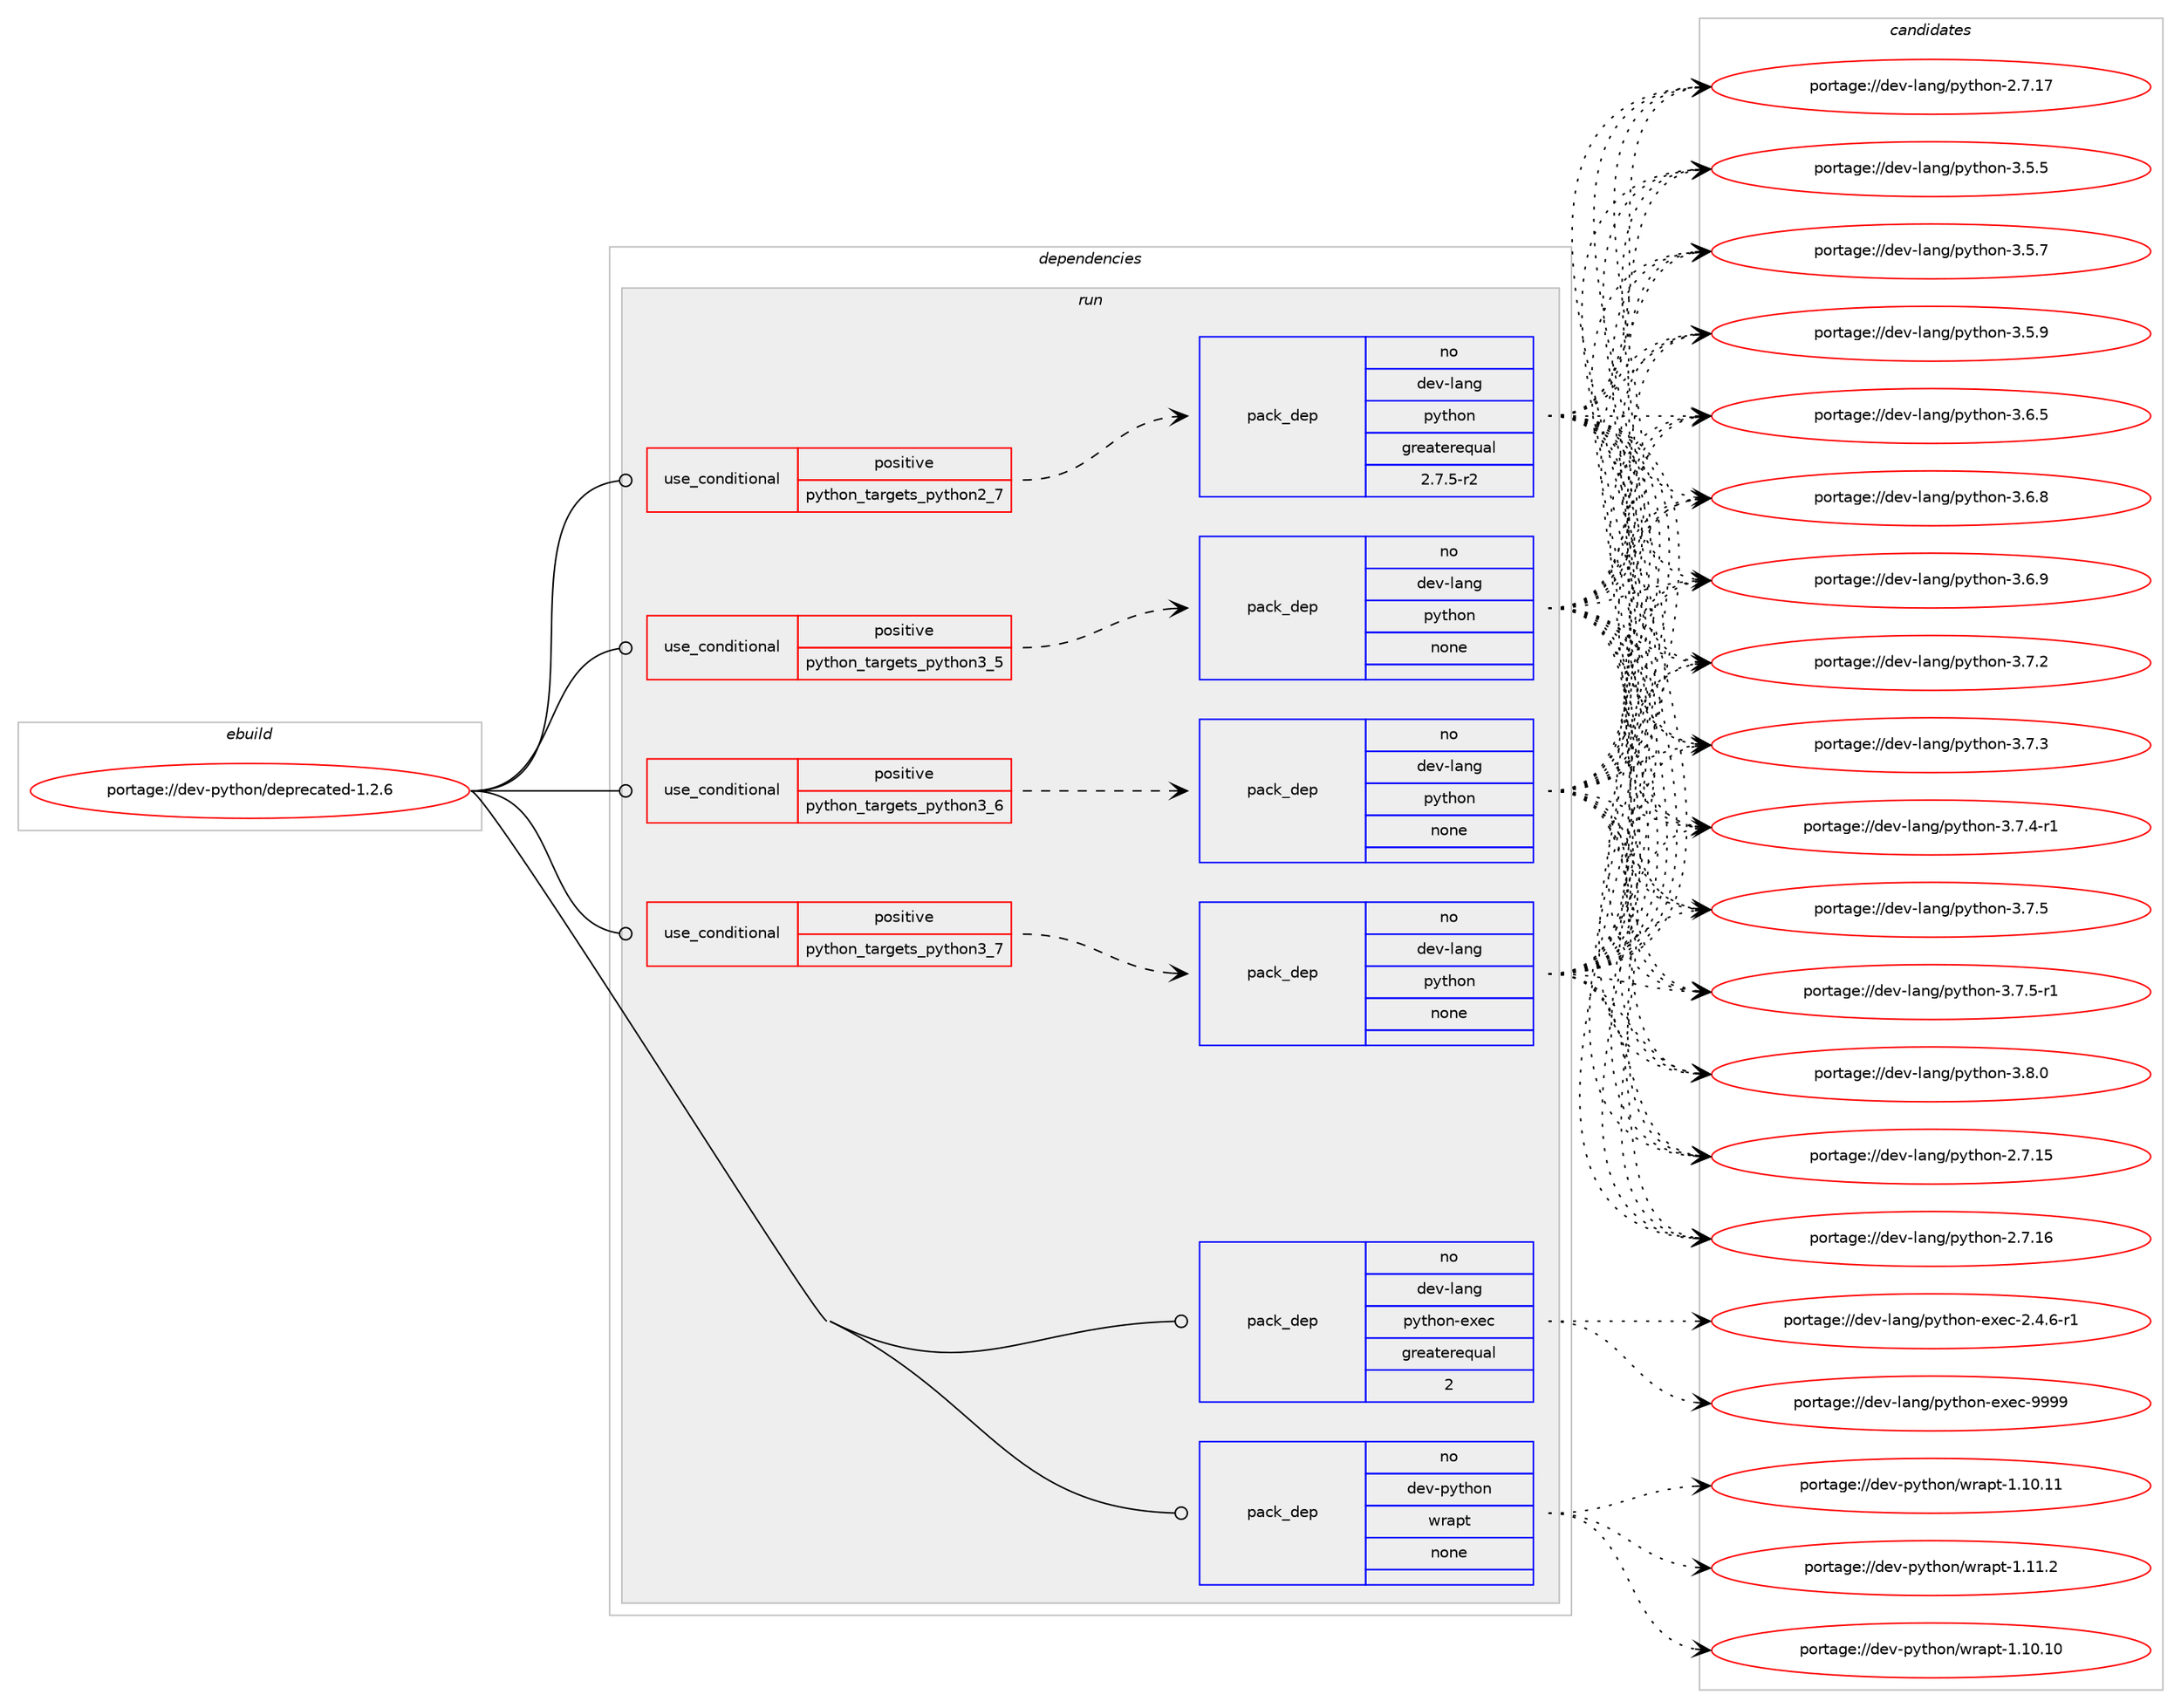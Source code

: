 digraph prolog {

# *************
# Graph options
# *************

newrank=true;
concentrate=true;
compound=true;
graph [rankdir=LR,fontname=Helvetica,fontsize=10,ranksep=1.5];#, ranksep=2.5, nodesep=0.2];
edge  [arrowhead=vee];
node  [fontname=Helvetica,fontsize=10];

# **********
# The ebuild
# **********

subgraph cluster_leftcol {
color=gray;
rank=same;
label=<<i>ebuild</i>>;
id [label="portage://dev-python/deprecated-1.2.6", color=red, width=4, href="../dev-python/deprecated-1.2.6.svg"];
}

# ****************
# The dependencies
# ****************

subgraph cluster_midcol {
color=gray;
label=<<i>dependencies</i>>;
subgraph cluster_compile {
fillcolor="#eeeeee";
style=filled;
label=<<i>compile</i>>;
}
subgraph cluster_compileandrun {
fillcolor="#eeeeee";
style=filled;
label=<<i>compile and run</i>>;
}
subgraph cluster_run {
fillcolor="#eeeeee";
style=filled;
label=<<i>run</i>>;
subgraph cond27551 {
dependency136015 [label=<<TABLE BORDER="0" CELLBORDER="1" CELLSPACING="0" CELLPADDING="4"><TR><TD ROWSPAN="3" CELLPADDING="10">use_conditional</TD></TR><TR><TD>positive</TD></TR><TR><TD>python_targets_python2_7</TD></TR></TABLE>>, shape=none, color=red];
subgraph pack105149 {
dependency136016 [label=<<TABLE BORDER="0" CELLBORDER="1" CELLSPACING="0" CELLPADDING="4" WIDTH="220"><TR><TD ROWSPAN="6" CELLPADDING="30">pack_dep</TD></TR><TR><TD WIDTH="110">no</TD></TR><TR><TD>dev-lang</TD></TR><TR><TD>python</TD></TR><TR><TD>greaterequal</TD></TR><TR><TD>2.7.5-r2</TD></TR></TABLE>>, shape=none, color=blue];
}
dependency136015:e -> dependency136016:w [weight=20,style="dashed",arrowhead="vee"];
}
id:e -> dependency136015:w [weight=20,style="solid",arrowhead="odot"];
subgraph cond27552 {
dependency136017 [label=<<TABLE BORDER="0" CELLBORDER="1" CELLSPACING="0" CELLPADDING="4"><TR><TD ROWSPAN="3" CELLPADDING="10">use_conditional</TD></TR><TR><TD>positive</TD></TR><TR><TD>python_targets_python3_5</TD></TR></TABLE>>, shape=none, color=red];
subgraph pack105150 {
dependency136018 [label=<<TABLE BORDER="0" CELLBORDER="1" CELLSPACING="0" CELLPADDING="4" WIDTH="220"><TR><TD ROWSPAN="6" CELLPADDING="30">pack_dep</TD></TR><TR><TD WIDTH="110">no</TD></TR><TR><TD>dev-lang</TD></TR><TR><TD>python</TD></TR><TR><TD>none</TD></TR><TR><TD></TD></TR></TABLE>>, shape=none, color=blue];
}
dependency136017:e -> dependency136018:w [weight=20,style="dashed",arrowhead="vee"];
}
id:e -> dependency136017:w [weight=20,style="solid",arrowhead="odot"];
subgraph cond27553 {
dependency136019 [label=<<TABLE BORDER="0" CELLBORDER="1" CELLSPACING="0" CELLPADDING="4"><TR><TD ROWSPAN="3" CELLPADDING="10">use_conditional</TD></TR><TR><TD>positive</TD></TR><TR><TD>python_targets_python3_6</TD></TR></TABLE>>, shape=none, color=red];
subgraph pack105151 {
dependency136020 [label=<<TABLE BORDER="0" CELLBORDER="1" CELLSPACING="0" CELLPADDING="4" WIDTH="220"><TR><TD ROWSPAN="6" CELLPADDING="30">pack_dep</TD></TR><TR><TD WIDTH="110">no</TD></TR><TR><TD>dev-lang</TD></TR><TR><TD>python</TD></TR><TR><TD>none</TD></TR><TR><TD></TD></TR></TABLE>>, shape=none, color=blue];
}
dependency136019:e -> dependency136020:w [weight=20,style="dashed",arrowhead="vee"];
}
id:e -> dependency136019:w [weight=20,style="solid",arrowhead="odot"];
subgraph cond27554 {
dependency136021 [label=<<TABLE BORDER="0" CELLBORDER="1" CELLSPACING="0" CELLPADDING="4"><TR><TD ROWSPAN="3" CELLPADDING="10">use_conditional</TD></TR><TR><TD>positive</TD></TR><TR><TD>python_targets_python3_7</TD></TR></TABLE>>, shape=none, color=red];
subgraph pack105152 {
dependency136022 [label=<<TABLE BORDER="0" CELLBORDER="1" CELLSPACING="0" CELLPADDING="4" WIDTH="220"><TR><TD ROWSPAN="6" CELLPADDING="30">pack_dep</TD></TR><TR><TD WIDTH="110">no</TD></TR><TR><TD>dev-lang</TD></TR><TR><TD>python</TD></TR><TR><TD>none</TD></TR><TR><TD></TD></TR></TABLE>>, shape=none, color=blue];
}
dependency136021:e -> dependency136022:w [weight=20,style="dashed",arrowhead="vee"];
}
id:e -> dependency136021:w [weight=20,style="solid",arrowhead="odot"];
subgraph pack105153 {
dependency136023 [label=<<TABLE BORDER="0" CELLBORDER="1" CELLSPACING="0" CELLPADDING="4" WIDTH="220"><TR><TD ROWSPAN="6" CELLPADDING="30">pack_dep</TD></TR><TR><TD WIDTH="110">no</TD></TR><TR><TD>dev-lang</TD></TR><TR><TD>python-exec</TD></TR><TR><TD>greaterequal</TD></TR><TR><TD>2</TD></TR></TABLE>>, shape=none, color=blue];
}
id:e -> dependency136023:w [weight=20,style="solid",arrowhead="odot"];
subgraph pack105154 {
dependency136024 [label=<<TABLE BORDER="0" CELLBORDER="1" CELLSPACING="0" CELLPADDING="4" WIDTH="220"><TR><TD ROWSPAN="6" CELLPADDING="30">pack_dep</TD></TR><TR><TD WIDTH="110">no</TD></TR><TR><TD>dev-python</TD></TR><TR><TD>wrapt</TD></TR><TR><TD>none</TD></TR><TR><TD></TD></TR></TABLE>>, shape=none, color=blue];
}
id:e -> dependency136024:w [weight=20,style="solid",arrowhead="odot"];
}
}

# **************
# The candidates
# **************

subgraph cluster_choices {
rank=same;
color=gray;
label=<<i>candidates</i>>;

subgraph choice105149 {
color=black;
nodesep=1;
choiceportage10010111845108971101034711212111610411111045504655464953 [label="portage://dev-lang/python-2.7.15", color=red, width=4,href="../dev-lang/python-2.7.15.svg"];
choiceportage10010111845108971101034711212111610411111045504655464954 [label="portage://dev-lang/python-2.7.16", color=red, width=4,href="../dev-lang/python-2.7.16.svg"];
choiceportage10010111845108971101034711212111610411111045504655464955 [label="portage://dev-lang/python-2.7.17", color=red, width=4,href="../dev-lang/python-2.7.17.svg"];
choiceportage100101118451089711010347112121116104111110455146534653 [label="portage://dev-lang/python-3.5.5", color=red, width=4,href="../dev-lang/python-3.5.5.svg"];
choiceportage100101118451089711010347112121116104111110455146534655 [label="portage://dev-lang/python-3.5.7", color=red, width=4,href="../dev-lang/python-3.5.7.svg"];
choiceportage100101118451089711010347112121116104111110455146534657 [label="portage://dev-lang/python-3.5.9", color=red, width=4,href="../dev-lang/python-3.5.9.svg"];
choiceportage100101118451089711010347112121116104111110455146544653 [label="portage://dev-lang/python-3.6.5", color=red, width=4,href="../dev-lang/python-3.6.5.svg"];
choiceportage100101118451089711010347112121116104111110455146544656 [label="portage://dev-lang/python-3.6.8", color=red, width=4,href="../dev-lang/python-3.6.8.svg"];
choiceportage100101118451089711010347112121116104111110455146544657 [label="portage://dev-lang/python-3.6.9", color=red, width=4,href="../dev-lang/python-3.6.9.svg"];
choiceportage100101118451089711010347112121116104111110455146554650 [label="portage://dev-lang/python-3.7.2", color=red, width=4,href="../dev-lang/python-3.7.2.svg"];
choiceportage100101118451089711010347112121116104111110455146554651 [label="portage://dev-lang/python-3.7.3", color=red, width=4,href="../dev-lang/python-3.7.3.svg"];
choiceportage1001011184510897110103471121211161041111104551465546524511449 [label="portage://dev-lang/python-3.7.4-r1", color=red, width=4,href="../dev-lang/python-3.7.4-r1.svg"];
choiceportage100101118451089711010347112121116104111110455146554653 [label="portage://dev-lang/python-3.7.5", color=red, width=4,href="../dev-lang/python-3.7.5.svg"];
choiceportage1001011184510897110103471121211161041111104551465546534511449 [label="portage://dev-lang/python-3.7.5-r1", color=red, width=4,href="../dev-lang/python-3.7.5-r1.svg"];
choiceportage100101118451089711010347112121116104111110455146564648 [label="portage://dev-lang/python-3.8.0", color=red, width=4,href="../dev-lang/python-3.8.0.svg"];
dependency136016:e -> choiceportage10010111845108971101034711212111610411111045504655464953:w [style=dotted,weight="100"];
dependency136016:e -> choiceportage10010111845108971101034711212111610411111045504655464954:w [style=dotted,weight="100"];
dependency136016:e -> choiceportage10010111845108971101034711212111610411111045504655464955:w [style=dotted,weight="100"];
dependency136016:e -> choiceportage100101118451089711010347112121116104111110455146534653:w [style=dotted,weight="100"];
dependency136016:e -> choiceportage100101118451089711010347112121116104111110455146534655:w [style=dotted,weight="100"];
dependency136016:e -> choiceportage100101118451089711010347112121116104111110455146534657:w [style=dotted,weight="100"];
dependency136016:e -> choiceportage100101118451089711010347112121116104111110455146544653:w [style=dotted,weight="100"];
dependency136016:e -> choiceportage100101118451089711010347112121116104111110455146544656:w [style=dotted,weight="100"];
dependency136016:e -> choiceportage100101118451089711010347112121116104111110455146544657:w [style=dotted,weight="100"];
dependency136016:e -> choiceportage100101118451089711010347112121116104111110455146554650:w [style=dotted,weight="100"];
dependency136016:e -> choiceportage100101118451089711010347112121116104111110455146554651:w [style=dotted,weight="100"];
dependency136016:e -> choiceportage1001011184510897110103471121211161041111104551465546524511449:w [style=dotted,weight="100"];
dependency136016:e -> choiceportage100101118451089711010347112121116104111110455146554653:w [style=dotted,weight="100"];
dependency136016:e -> choiceportage1001011184510897110103471121211161041111104551465546534511449:w [style=dotted,weight="100"];
dependency136016:e -> choiceportage100101118451089711010347112121116104111110455146564648:w [style=dotted,weight="100"];
}
subgraph choice105150 {
color=black;
nodesep=1;
choiceportage10010111845108971101034711212111610411111045504655464953 [label="portage://dev-lang/python-2.7.15", color=red, width=4,href="../dev-lang/python-2.7.15.svg"];
choiceportage10010111845108971101034711212111610411111045504655464954 [label="portage://dev-lang/python-2.7.16", color=red, width=4,href="../dev-lang/python-2.7.16.svg"];
choiceportage10010111845108971101034711212111610411111045504655464955 [label="portage://dev-lang/python-2.7.17", color=red, width=4,href="../dev-lang/python-2.7.17.svg"];
choiceportage100101118451089711010347112121116104111110455146534653 [label="portage://dev-lang/python-3.5.5", color=red, width=4,href="../dev-lang/python-3.5.5.svg"];
choiceportage100101118451089711010347112121116104111110455146534655 [label="portage://dev-lang/python-3.5.7", color=red, width=4,href="../dev-lang/python-3.5.7.svg"];
choiceportage100101118451089711010347112121116104111110455146534657 [label="portage://dev-lang/python-3.5.9", color=red, width=4,href="../dev-lang/python-3.5.9.svg"];
choiceportage100101118451089711010347112121116104111110455146544653 [label="portage://dev-lang/python-3.6.5", color=red, width=4,href="../dev-lang/python-3.6.5.svg"];
choiceportage100101118451089711010347112121116104111110455146544656 [label="portage://dev-lang/python-3.6.8", color=red, width=4,href="../dev-lang/python-3.6.8.svg"];
choiceportage100101118451089711010347112121116104111110455146544657 [label="portage://dev-lang/python-3.6.9", color=red, width=4,href="../dev-lang/python-3.6.9.svg"];
choiceportage100101118451089711010347112121116104111110455146554650 [label="portage://dev-lang/python-3.7.2", color=red, width=4,href="../dev-lang/python-3.7.2.svg"];
choiceportage100101118451089711010347112121116104111110455146554651 [label="portage://dev-lang/python-3.7.3", color=red, width=4,href="../dev-lang/python-3.7.3.svg"];
choiceportage1001011184510897110103471121211161041111104551465546524511449 [label="portage://dev-lang/python-3.7.4-r1", color=red, width=4,href="../dev-lang/python-3.7.4-r1.svg"];
choiceportage100101118451089711010347112121116104111110455146554653 [label="portage://dev-lang/python-3.7.5", color=red, width=4,href="../dev-lang/python-3.7.5.svg"];
choiceportage1001011184510897110103471121211161041111104551465546534511449 [label="portage://dev-lang/python-3.7.5-r1", color=red, width=4,href="../dev-lang/python-3.7.5-r1.svg"];
choiceportage100101118451089711010347112121116104111110455146564648 [label="portage://dev-lang/python-3.8.0", color=red, width=4,href="../dev-lang/python-3.8.0.svg"];
dependency136018:e -> choiceportage10010111845108971101034711212111610411111045504655464953:w [style=dotted,weight="100"];
dependency136018:e -> choiceportage10010111845108971101034711212111610411111045504655464954:w [style=dotted,weight="100"];
dependency136018:e -> choiceportage10010111845108971101034711212111610411111045504655464955:w [style=dotted,weight="100"];
dependency136018:e -> choiceportage100101118451089711010347112121116104111110455146534653:w [style=dotted,weight="100"];
dependency136018:e -> choiceportage100101118451089711010347112121116104111110455146534655:w [style=dotted,weight="100"];
dependency136018:e -> choiceportage100101118451089711010347112121116104111110455146534657:w [style=dotted,weight="100"];
dependency136018:e -> choiceportage100101118451089711010347112121116104111110455146544653:w [style=dotted,weight="100"];
dependency136018:e -> choiceportage100101118451089711010347112121116104111110455146544656:w [style=dotted,weight="100"];
dependency136018:e -> choiceportage100101118451089711010347112121116104111110455146544657:w [style=dotted,weight="100"];
dependency136018:e -> choiceportage100101118451089711010347112121116104111110455146554650:w [style=dotted,weight="100"];
dependency136018:e -> choiceportage100101118451089711010347112121116104111110455146554651:w [style=dotted,weight="100"];
dependency136018:e -> choiceportage1001011184510897110103471121211161041111104551465546524511449:w [style=dotted,weight="100"];
dependency136018:e -> choiceportage100101118451089711010347112121116104111110455146554653:w [style=dotted,weight="100"];
dependency136018:e -> choiceportage1001011184510897110103471121211161041111104551465546534511449:w [style=dotted,weight="100"];
dependency136018:e -> choiceportage100101118451089711010347112121116104111110455146564648:w [style=dotted,weight="100"];
}
subgraph choice105151 {
color=black;
nodesep=1;
choiceportage10010111845108971101034711212111610411111045504655464953 [label="portage://dev-lang/python-2.7.15", color=red, width=4,href="../dev-lang/python-2.7.15.svg"];
choiceportage10010111845108971101034711212111610411111045504655464954 [label="portage://dev-lang/python-2.7.16", color=red, width=4,href="../dev-lang/python-2.7.16.svg"];
choiceportage10010111845108971101034711212111610411111045504655464955 [label="portage://dev-lang/python-2.7.17", color=red, width=4,href="../dev-lang/python-2.7.17.svg"];
choiceportage100101118451089711010347112121116104111110455146534653 [label="portage://dev-lang/python-3.5.5", color=red, width=4,href="../dev-lang/python-3.5.5.svg"];
choiceportage100101118451089711010347112121116104111110455146534655 [label="portage://dev-lang/python-3.5.7", color=red, width=4,href="../dev-lang/python-3.5.7.svg"];
choiceportage100101118451089711010347112121116104111110455146534657 [label="portage://dev-lang/python-3.5.9", color=red, width=4,href="../dev-lang/python-3.5.9.svg"];
choiceportage100101118451089711010347112121116104111110455146544653 [label="portage://dev-lang/python-3.6.5", color=red, width=4,href="../dev-lang/python-3.6.5.svg"];
choiceportage100101118451089711010347112121116104111110455146544656 [label="portage://dev-lang/python-3.6.8", color=red, width=4,href="../dev-lang/python-3.6.8.svg"];
choiceportage100101118451089711010347112121116104111110455146544657 [label="portage://dev-lang/python-3.6.9", color=red, width=4,href="../dev-lang/python-3.6.9.svg"];
choiceportage100101118451089711010347112121116104111110455146554650 [label="portage://dev-lang/python-3.7.2", color=red, width=4,href="../dev-lang/python-3.7.2.svg"];
choiceportage100101118451089711010347112121116104111110455146554651 [label="portage://dev-lang/python-3.7.3", color=red, width=4,href="../dev-lang/python-3.7.3.svg"];
choiceportage1001011184510897110103471121211161041111104551465546524511449 [label="portage://dev-lang/python-3.7.4-r1", color=red, width=4,href="../dev-lang/python-3.7.4-r1.svg"];
choiceportage100101118451089711010347112121116104111110455146554653 [label="portage://dev-lang/python-3.7.5", color=red, width=4,href="../dev-lang/python-3.7.5.svg"];
choiceportage1001011184510897110103471121211161041111104551465546534511449 [label="portage://dev-lang/python-3.7.5-r1", color=red, width=4,href="../dev-lang/python-3.7.5-r1.svg"];
choiceportage100101118451089711010347112121116104111110455146564648 [label="portage://dev-lang/python-3.8.0", color=red, width=4,href="../dev-lang/python-3.8.0.svg"];
dependency136020:e -> choiceportage10010111845108971101034711212111610411111045504655464953:w [style=dotted,weight="100"];
dependency136020:e -> choiceportage10010111845108971101034711212111610411111045504655464954:w [style=dotted,weight="100"];
dependency136020:e -> choiceportage10010111845108971101034711212111610411111045504655464955:w [style=dotted,weight="100"];
dependency136020:e -> choiceportage100101118451089711010347112121116104111110455146534653:w [style=dotted,weight="100"];
dependency136020:e -> choiceportage100101118451089711010347112121116104111110455146534655:w [style=dotted,weight="100"];
dependency136020:e -> choiceportage100101118451089711010347112121116104111110455146534657:w [style=dotted,weight="100"];
dependency136020:e -> choiceportage100101118451089711010347112121116104111110455146544653:w [style=dotted,weight="100"];
dependency136020:e -> choiceportage100101118451089711010347112121116104111110455146544656:w [style=dotted,weight="100"];
dependency136020:e -> choiceportage100101118451089711010347112121116104111110455146544657:w [style=dotted,weight="100"];
dependency136020:e -> choiceportage100101118451089711010347112121116104111110455146554650:w [style=dotted,weight="100"];
dependency136020:e -> choiceportage100101118451089711010347112121116104111110455146554651:w [style=dotted,weight="100"];
dependency136020:e -> choiceportage1001011184510897110103471121211161041111104551465546524511449:w [style=dotted,weight="100"];
dependency136020:e -> choiceportage100101118451089711010347112121116104111110455146554653:w [style=dotted,weight="100"];
dependency136020:e -> choiceportage1001011184510897110103471121211161041111104551465546534511449:w [style=dotted,weight="100"];
dependency136020:e -> choiceportage100101118451089711010347112121116104111110455146564648:w [style=dotted,weight="100"];
}
subgraph choice105152 {
color=black;
nodesep=1;
choiceportage10010111845108971101034711212111610411111045504655464953 [label="portage://dev-lang/python-2.7.15", color=red, width=4,href="../dev-lang/python-2.7.15.svg"];
choiceportage10010111845108971101034711212111610411111045504655464954 [label="portage://dev-lang/python-2.7.16", color=red, width=4,href="../dev-lang/python-2.7.16.svg"];
choiceportage10010111845108971101034711212111610411111045504655464955 [label="portage://dev-lang/python-2.7.17", color=red, width=4,href="../dev-lang/python-2.7.17.svg"];
choiceportage100101118451089711010347112121116104111110455146534653 [label="portage://dev-lang/python-3.5.5", color=red, width=4,href="../dev-lang/python-3.5.5.svg"];
choiceportage100101118451089711010347112121116104111110455146534655 [label="portage://dev-lang/python-3.5.7", color=red, width=4,href="../dev-lang/python-3.5.7.svg"];
choiceportage100101118451089711010347112121116104111110455146534657 [label="portage://dev-lang/python-3.5.9", color=red, width=4,href="../dev-lang/python-3.5.9.svg"];
choiceportage100101118451089711010347112121116104111110455146544653 [label="portage://dev-lang/python-3.6.5", color=red, width=4,href="../dev-lang/python-3.6.5.svg"];
choiceportage100101118451089711010347112121116104111110455146544656 [label="portage://dev-lang/python-3.6.8", color=red, width=4,href="../dev-lang/python-3.6.8.svg"];
choiceportage100101118451089711010347112121116104111110455146544657 [label="portage://dev-lang/python-3.6.9", color=red, width=4,href="../dev-lang/python-3.6.9.svg"];
choiceportage100101118451089711010347112121116104111110455146554650 [label="portage://dev-lang/python-3.7.2", color=red, width=4,href="../dev-lang/python-3.7.2.svg"];
choiceportage100101118451089711010347112121116104111110455146554651 [label="portage://dev-lang/python-3.7.3", color=red, width=4,href="../dev-lang/python-3.7.3.svg"];
choiceportage1001011184510897110103471121211161041111104551465546524511449 [label="portage://dev-lang/python-3.7.4-r1", color=red, width=4,href="../dev-lang/python-3.7.4-r1.svg"];
choiceportage100101118451089711010347112121116104111110455146554653 [label="portage://dev-lang/python-3.7.5", color=red, width=4,href="../dev-lang/python-3.7.5.svg"];
choiceportage1001011184510897110103471121211161041111104551465546534511449 [label="portage://dev-lang/python-3.7.5-r1", color=red, width=4,href="../dev-lang/python-3.7.5-r1.svg"];
choiceportage100101118451089711010347112121116104111110455146564648 [label="portage://dev-lang/python-3.8.0", color=red, width=4,href="../dev-lang/python-3.8.0.svg"];
dependency136022:e -> choiceportage10010111845108971101034711212111610411111045504655464953:w [style=dotted,weight="100"];
dependency136022:e -> choiceportage10010111845108971101034711212111610411111045504655464954:w [style=dotted,weight="100"];
dependency136022:e -> choiceportage10010111845108971101034711212111610411111045504655464955:w [style=dotted,weight="100"];
dependency136022:e -> choiceportage100101118451089711010347112121116104111110455146534653:w [style=dotted,weight="100"];
dependency136022:e -> choiceportage100101118451089711010347112121116104111110455146534655:w [style=dotted,weight="100"];
dependency136022:e -> choiceportage100101118451089711010347112121116104111110455146534657:w [style=dotted,weight="100"];
dependency136022:e -> choiceportage100101118451089711010347112121116104111110455146544653:w [style=dotted,weight="100"];
dependency136022:e -> choiceportage100101118451089711010347112121116104111110455146544656:w [style=dotted,weight="100"];
dependency136022:e -> choiceportage100101118451089711010347112121116104111110455146544657:w [style=dotted,weight="100"];
dependency136022:e -> choiceportage100101118451089711010347112121116104111110455146554650:w [style=dotted,weight="100"];
dependency136022:e -> choiceportage100101118451089711010347112121116104111110455146554651:w [style=dotted,weight="100"];
dependency136022:e -> choiceportage1001011184510897110103471121211161041111104551465546524511449:w [style=dotted,weight="100"];
dependency136022:e -> choiceportage100101118451089711010347112121116104111110455146554653:w [style=dotted,weight="100"];
dependency136022:e -> choiceportage1001011184510897110103471121211161041111104551465546534511449:w [style=dotted,weight="100"];
dependency136022:e -> choiceportage100101118451089711010347112121116104111110455146564648:w [style=dotted,weight="100"];
}
subgraph choice105153 {
color=black;
nodesep=1;
choiceportage10010111845108971101034711212111610411111045101120101994550465246544511449 [label="portage://dev-lang/python-exec-2.4.6-r1", color=red, width=4,href="../dev-lang/python-exec-2.4.6-r1.svg"];
choiceportage10010111845108971101034711212111610411111045101120101994557575757 [label="portage://dev-lang/python-exec-9999", color=red, width=4,href="../dev-lang/python-exec-9999.svg"];
dependency136023:e -> choiceportage10010111845108971101034711212111610411111045101120101994550465246544511449:w [style=dotted,weight="100"];
dependency136023:e -> choiceportage10010111845108971101034711212111610411111045101120101994557575757:w [style=dotted,weight="100"];
}
subgraph choice105154 {
color=black;
nodesep=1;
choiceportage1001011184511212111610411111047119114971121164549464948464948 [label="portage://dev-python/wrapt-1.10.10", color=red, width=4,href="../dev-python/wrapt-1.10.10.svg"];
choiceportage1001011184511212111610411111047119114971121164549464948464949 [label="portage://dev-python/wrapt-1.10.11", color=red, width=4,href="../dev-python/wrapt-1.10.11.svg"];
choiceportage10010111845112121116104111110471191149711211645494649494650 [label="portage://dev-python/wrapt-1.11.2", color=red, width=4,href="../dev-python/wrapt-1.11.2.svg"];
dependency136024:e -> choiceportage1001011184511212111610411111047119114971121164549464948464948:w [style=dotted,weight="100"];
dependency136024:e -> choiceportage1001011184511212111610411111047119114971121164549464948464949:w [style=dotted,weight="100"];
dependency136024:e -> choiceportage10010111845112121116104111110471191149711211645494649494650:w [style=dotted,weight="100"];
}
}

}
